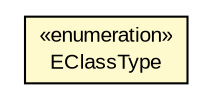 #!/usr/local/bin/dot
#
# Class diagram 
# Generated by UMLGraph version 5.1 (http://www.umlgraph.org/)
#

digraph G {
	edge [fontname="arial",fontsize=10,labelfontname="arial",labelfontsize=10];
	node [fontname="arial",fontsize=10,shape=plaintext];
	nodesep=0.25;
	ranksep=0.5;
	// com.helger.jcodemodel.EClassType
	c10544 [label=<<table title="com.helger.jcodemodel.EClassType" border="0" cellborder="1" cellspacing="0" cellpadding="2" port="p" bgcolor="lemonChiffon" href="./EClassType.html">
		<tr><td><table border="0" cellspacing="0" cellpadding="1">
<tr><td align="center" balign="center"> &#171;enumeration&#187; </td></tr>
<tr><td align="center" balign="center"> EClassType </td></tr>
		</table></td></tr>
		</table>>, fontname="arial", fontcolor="black", fontsize=10.0];
}

